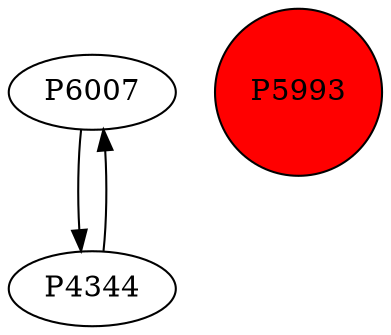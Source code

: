 digraph {
	P6007 -> P4344
	P4344 -> P6007
	P5993 [shape=circle]
	P5993 [style=filled]
	P5993 [fillcolor=red]
}